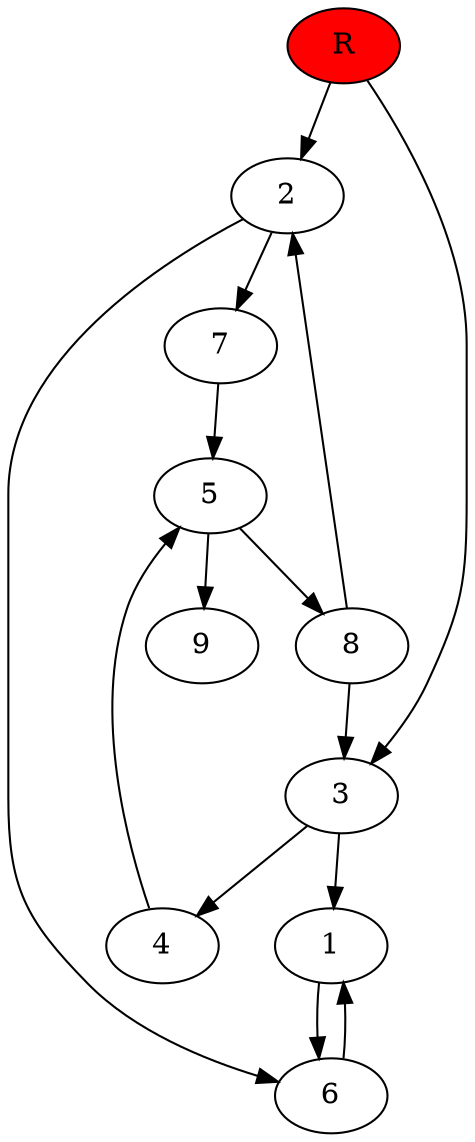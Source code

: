 digraph prb14551 {
	1
	2
	3
	4
	5
	6
	7
	8
	R [fillcolor="#ff0000" style=filled]
	1 -> 6
	2 -> 6
	2 -> 7
	3 -> 1
	3 -> 4
	4 -> 5
	5 -> 8
	5 -> 9
	6 -> 1
	7 -> 5
	8 -> 2
	8 -> 3
	R -> 2
	R -> 3
}

